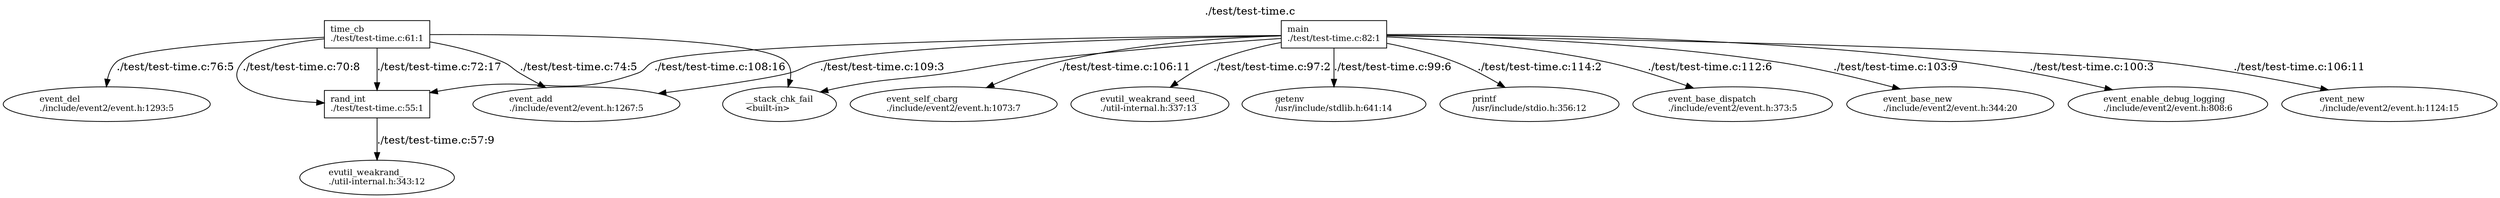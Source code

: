 digraph GRAPH_0 {

  // Generated by Graph::Easy 0.76 at Thu Jan 25 07:04:10 2024

  edge [ arrowhead=normal ];
  graph [
    label="./test/test-time.c",
    labelloc=top ];
  node [
    fillcolor=white,
    fontsize=11,
    shape=box,
    style=filled ];

  "./test/test-time.c:rand_int" [ label="rand_int\l./test/test-time.c:55:1\l" ]
  "./test/test-time.c:time_cb" [ label="time_cb\l./test/test-time.c:61:1\l" ]
  __stack_chk_fail [ label="__stack_chk_fail\l<built-in>\l", shape=ellipse ]
  event_add [ label="event_add\l./include/event2/event.h:1267:5\l", shape=ellipse ]
  event_base_dispatch [ label="event_base_dispatch\l./include/event2/event.h:373:5\l", shape=ellipse ]
  event_base_new [ label="event_base_new\l./include/event2/event.h:344:20\l", shape=ellipse ]
  event_del [ label="event_del\l./include/event2/event.h:1293:5\l", shape=ellipse ]
  event_enable_debug_logging [ label="event_enable_debug_logging\l./include/event2/event.h:808:6\l", shape=ellipse ]
  event_new [ label="event_new\l./include/event2/event.h:1124:15\l", shape=ellipse ]
  event_self_cbarg [ label="event_self_cbarg\l./include/event2/event.h:1073:7\l", shape=ellipse ]
  evutil_weakrand_ [ label="evutil_weakrand_\l./util-internal.h:343:12\l", shape=ellipse ]
  evutil_weakrand_seed_ [ label="evutil_weakrand_seed_\l./util-internal.h:337:13\l", shape=ellipse ]
  getenv [ label="getenv\l/usr/include/stdlib.h:641:14\l", shape=ellipse ]
  main [ label="main\l./test/test-time.c:82:1\l" ]
  printf [ label="printf\l/usr/include/stdio.h:356:12\l", shape=ellipse ]

  "./test/test-time.c:rand_int" -> evutil_weakrand_ [ color="#000000", fontcolor="#000000", label="./test/test-time.c:57:9" ]
  "./test/test-time.c:time_cb" -> event_del [ color="#000000", fontcolor="#000000", label="./test/test-time.c:76:5" ]
  "./test/test-time.c:time_cb" -> event_add [ color="#000000", fontcolor="#000000", label="./test/test-time.c:74:5" ]
  "./test/test-time.c:time_cb" -> __stack_chk_fail [ color="#000000" ]
  "./test/test-time.c:time_cb" -> "./test/test-time.c:rand_int" [ color="#000000", fontcolor="#000000", label="./test/test-time.c:70:8" ]
  "./test/test-time.c:time_cb" -> "./test/test-time.c:rand_int" [ color="#000000", fontcolor="#000000", label="./test/test-time.c:72:17" ]
  main -> event_add [ color="#000000", fontcolor="#000000", label="./test/test-time.c:109:3" ]
  main -> printf [ color="#000000", fontcolor="#000000", label="./test/test-time.c:114:2" ]
  main -> event_base_dispatch [ color="#000000", fontcolor="#000000", label="./test/test-time.c:112:6" ]
  main -> event_new [ color="#000000", fontcolor="#000000", label="./test/test-time.c:106:11" ]
  main -> event_self_cbarg [ color="#000000", fontcolor="#000000", label="./test/test-time.c:106:11" ]
  main -> event_base_new [ color="#000000", fontcolor="#000000", label="./test/test-time.c:103:9" ]
  main -> event_enable_debug_logging [ color="#000000", fontcolor="#000000", label="./test/test-time.c:100:3" ]
  main -> getenv [ color="#000000", fontcolor="#000000", label="./test/test-time.c:99:6" ]
  main -> evutil_weakrand_seed_ [ color="#000000", fontcolor="#000000", label="./test/test-time.c:97:2" ]
  main -> __stack_chk_fail [ color="#000000" ]
  main -> "./test/test-time.c:rand_int" [ color="#000000", fontcolor="#000000", label="./test/test-time.c:108:16" ]

}
